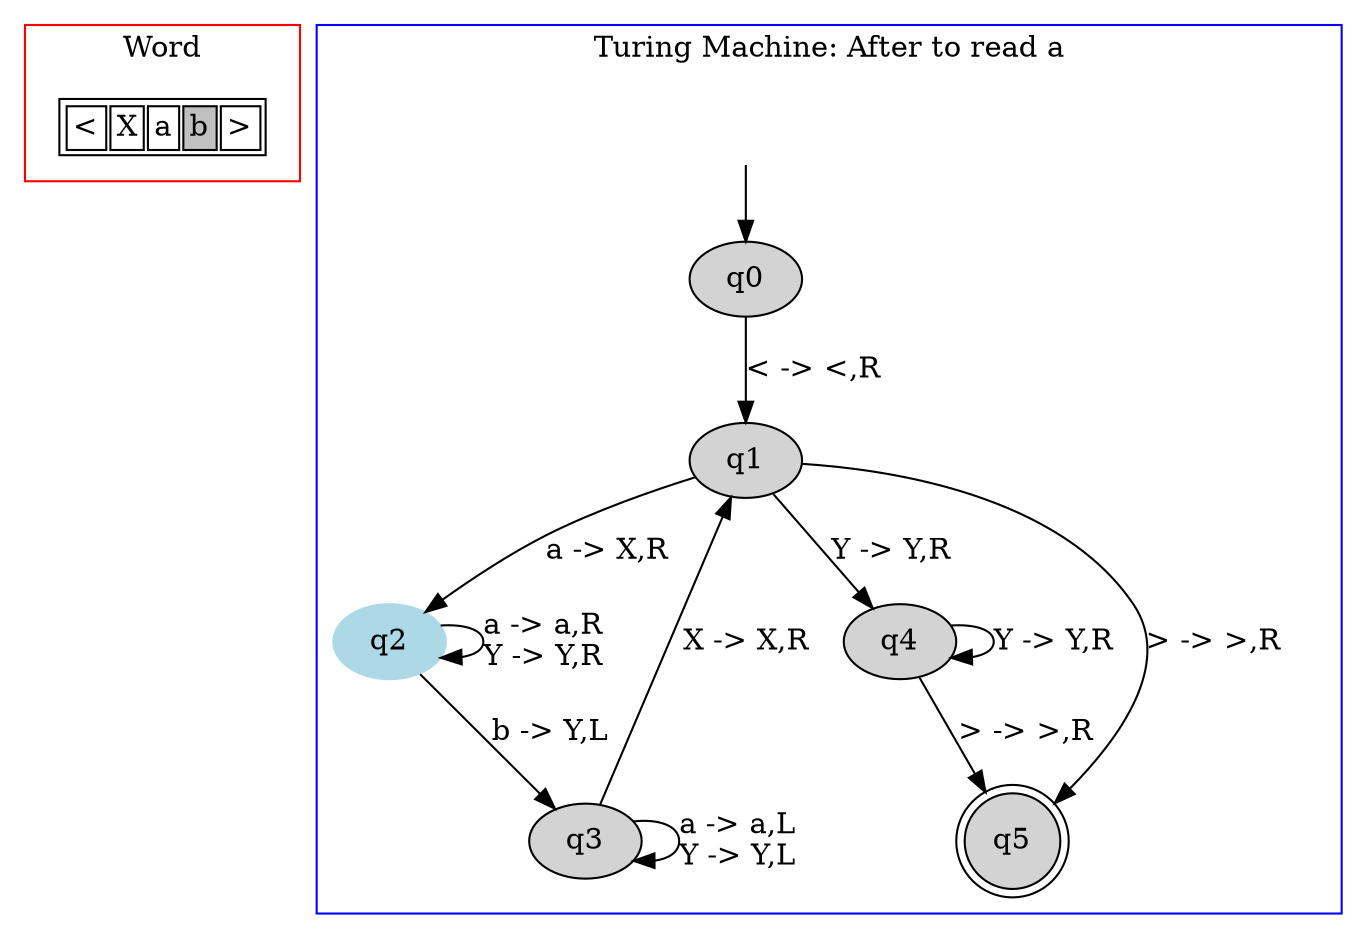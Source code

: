 digraph G {
	subgraph cluster_0 {
		node [shape=plaintext];

struct1 [label=<<TABLE>
<TR>
<TD><FONT>&lt;</FONT></TD>
<TD><FONT>X</FONT></TD>
<TD><FONT>a</FONT></TD>
<TD BGCOLOR="gray"><FONT>b</FONT></TD>
<TD><FONT>&gt;</FONT></TD>
</TR>
</TABLE>>];
label = "Word";
color=red;
}
	subgraph cluster_1 {
		node [style=filled];
		label = "Turing Machine: After to read a"
		color=blue;

		q0;
		q1;
		q2 [color="lightblue"];
		q3;
		q4;
		q5 [shape="doublecircle"];
		q0->q1[label="< -> <,R"];
		q1->q2[label="a -> X,R"];
		q1->q4[label="Y -> Y,R"];
		q1->q5[label="> -> >,R"];
		q2->q2[label="a -> a,R
Y -> Y,R"];
		q2->q3[label="b -> Y,L"];
		q3->q1[label="X -> X,R"];
		q3->q3[label="a -> a,L
Y -> Y,L"];
		q4->q4[label="Y -> Y,R"];
		q4->q5[label="> -> >,R"];
x [color=white, label=""];		x->q0	}

}